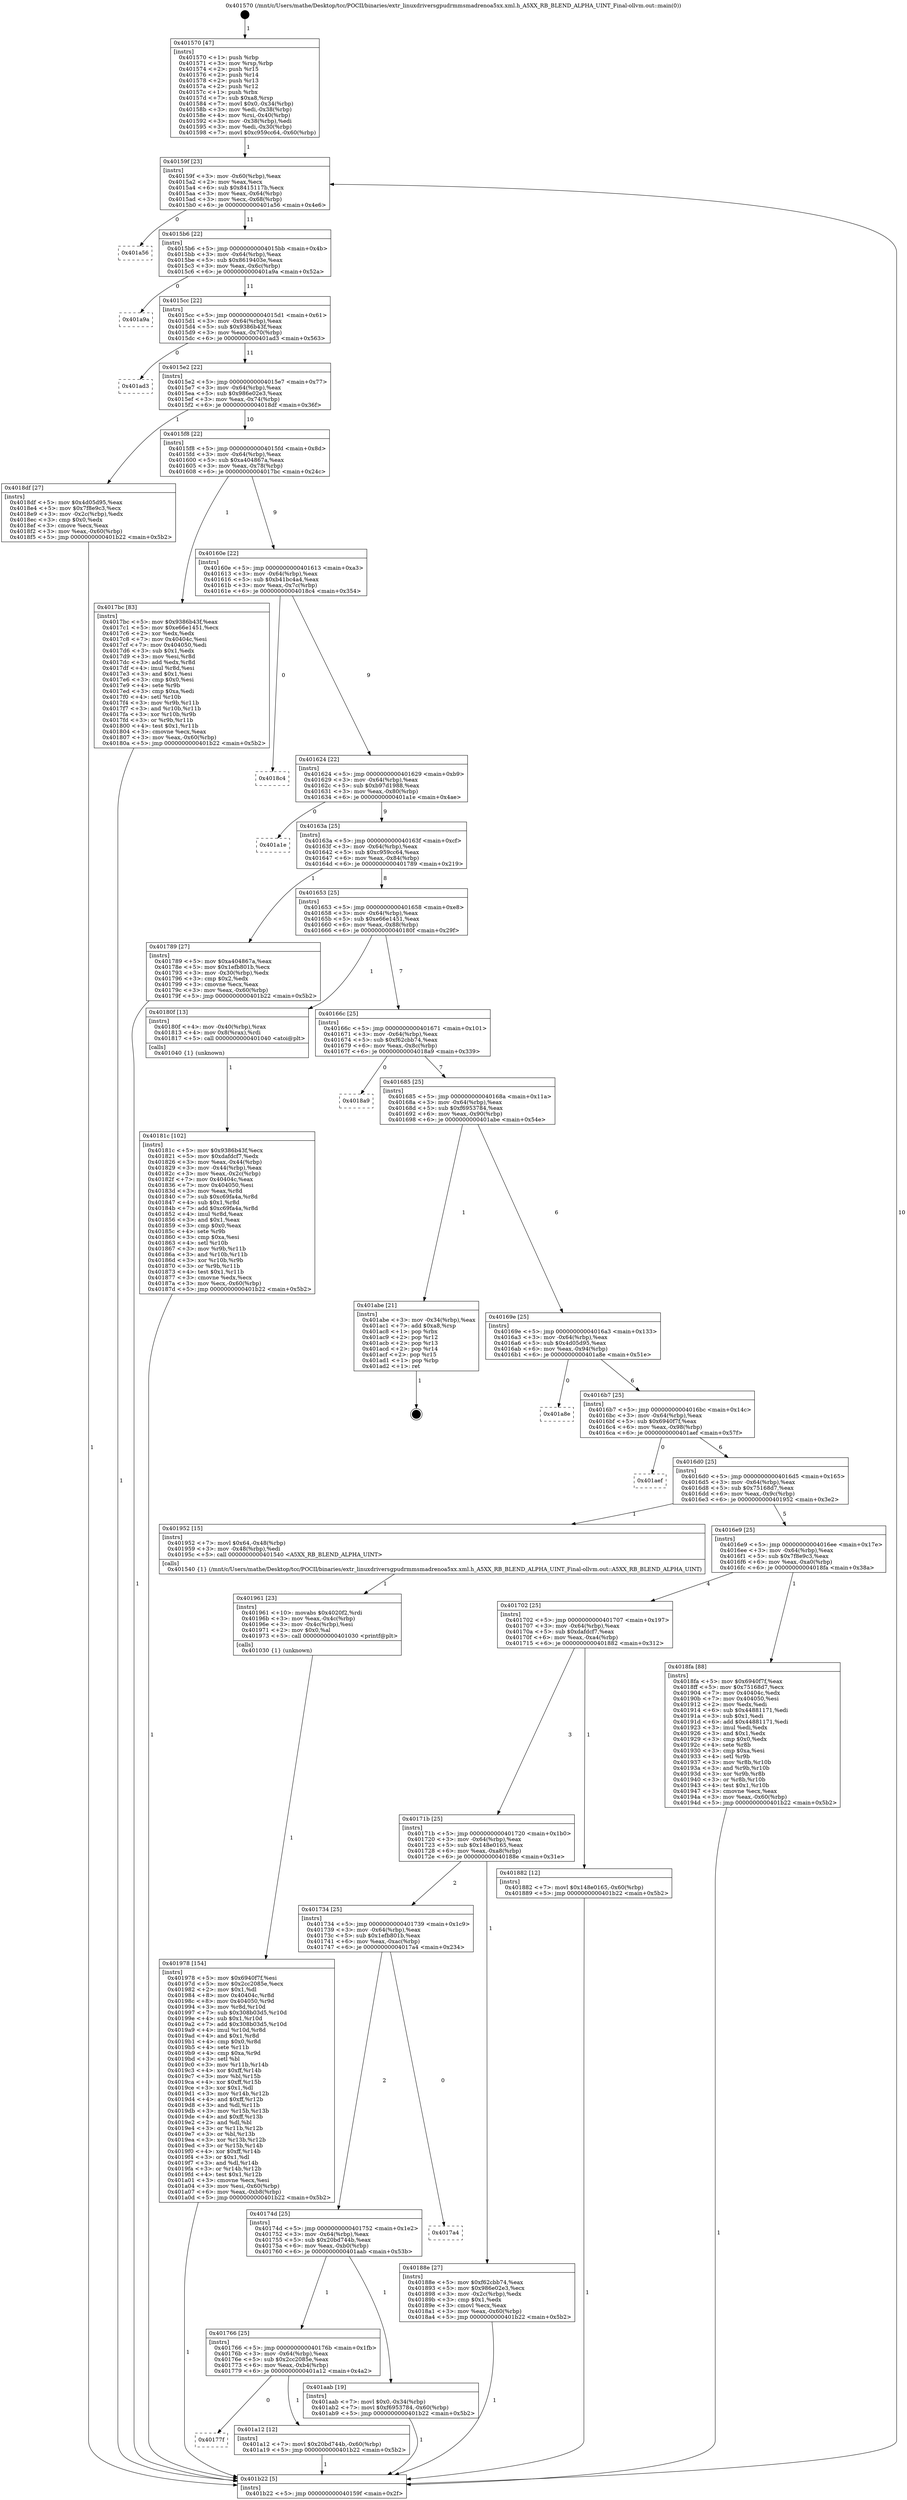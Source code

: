 digraph "0x401570" {
  label = "0x401570 (/mnt/c/Users/mathe/Desktop/tcc/POCII/binaries/extr_linuxdriversgpudrmmsmadrenoa5xx.xml.h_A5XX_RB_BLEND_ALPHA_UINT_Final-ollvm.out::main(0))"
  labelloc = "t"
  node[shape=record]

  Entry [label="",width=0.3,height=0.3,shape=circle,fillcolor=black,style=filled]
  "0x40159f" [label="{
     0x40159f [23]\l
     | [instrs]\l
     &nbsp;&nbsp;0x40159f \<+3\>: mov -0x60(%rbp),%eax\l
     &nbsp;&nbsp;0x4015a2 \<+2\>: mov %eax,%ecx\l
     &nbsp;&nbsp;0x4015a4 \<+6\>: sub $0x8415117b,%ecx\l
     &nbsp;&nbsp;0x4015aa \<+3\>: mov %eax,-0x64(%rbp)\l
     &nbsp;&nbsp;0x4015ad \<+3\>: mov %ecx,-0x68(%rbp)\l
     &nbsp;&nbsp;0x4015b0 \<+6\>: je 0000000000401a56 \<main+0x4e6\>\l
  }"]
  "0x401a56" [label="{
     0x401a56\l
  }", style=dashed]
  "0x4015b6" [label="{
     0x4015b6 [22]\l
     | [instrs]\l
     &nbsp;&nbsp;0x4015b6 \<+5\>: jmp 00000000004015bb \<main+0x4b\>\l
     &nbsp;&nbsp;0x4015bb \<+3\>: mov -0x64(%rbp),%eax\l
     &nbsp;&nbsp;0x4015be \<+5\>: sub $0x8619403e,%eax\l
     &nbsp;&nbsp;0x4015c3 \<+3\>: mov %eax,-0x6c(%rbp)\l
     &nbsp;&nbsp;0x4015c6 \<+6\>: je 0000000000401a9a \<main+0x52a\>\l
  }"]
  Exit [label="",width=0.3,height=0.3,shape=circle,fillcolor=black,style=filled,peripheries=2]
  "0x401a9a" [label="{
     0x401a9a\l
  }", style=dashed]
  "0x4015cc" [label="{
     0x4015cc [22]\l
     | [instrs]\l
     &nbsp;&nbsp;0x4015cc \<+5\>: jmp 00000000004015d1 \<main+0x61\>\l
     &nbsp;&nbsp;0x4015d1 \<+3\>: mov -0x64(%rbp),%eax\l
     &nbsp;&nbsp;0x4015d4 \<+5\>: sub $0x9386b43f,%eax\l
     &nbsp;&nbsp;0x4015d9 \<+3\>: mov %eax,-0x70(%rbp)\l
     &nbsp;&nbsp;0x4015dc \<+6\>: je 0000000000401ad3 \<main+0x563\>\l
  }"]
  "0x40177f" [label="{
     0x40177f\l
  }", style=dashed]
  "0x401ad3" [label="{
     0x401ad3\l
  }", style=dashed]
  "0x4015e2" [label="{
     0x4015e2 [22]\l
     | [instrs]\l
     &nbsp;&nbsp;0x4015e2 \<+5\>: jmp 00000000004015e7 \<main+0x77\>\l
     &nbsp;&nbsp;0x4015e7 \<+3\>: mov -0x64(%rbp),%eax\l
     &nbsp;&nbsp;0x4015ea \<+5\>: sub $0x986e02e3,%eax\l
     &nbsp;&nbsp;0x4015ef \<+3\>: mov %eax,-0x74(%rbp)\l
     &nbsp;&nbsp;0x4015f2 \<+6\>: je 00000000004018df \<main+0x36f\>\l
  }"]
  "0x401a12" [label="{
     0x401a12 [12]\l
     | [instrs]\l
     &nbsp;&nbsp;0x401a12 \<+7\>: movl $0x20bd744b,-0x60(%rbp)\l
     &nbsp;&nbsp;0x401a19 \<+5\>: jmp 0000000000401b22 \<main+0x5b2\>\l
  }"]
  "0x4018df" [label="{
     0x4018df [27]\l
     | [instrs]\l
     &nbsp;&nbsp;0x4018df \<+5\>: mov $0x4d05d95,%eax\l
     &nbsp;&nbsp;0x4018e4 \<+5\>: mov $0x7f8e9c3,%ecx\l
     &nbsp;&nbsp;0x4018e9 \<+3\>: mov -0x2c(%rbp),%edx\l
     &nbsp;&nbsp;0x4018ec \<+3\>: cmp $0x0,%edx\l
     &nbsp;&nbsp;0x4018ef \<+3\>: cmove %ecx,%eax\l
     &nbsp;&nbsp;0x4018f2 \<+3\>: mov %eax,-0x60(%rbp)\l
     &nbsp;&nbsp;0x4018f5 \<+5\>: jmp 0000000000401b22 \<main+0x5b2\>\l
  }"]
  "0x4015f8" [label="{
     0x4015f8 [22]\l
     | [instrs]\l
     &nbsp;&nbsp;0x4015f8 \<+5\>: jmp 00000000004015fd \<main+0x8d\>\l
     &nbsp;&nbsp;0x4015fd \<+3\>: mov -0x64(%rbp),%eax\l
     &nbsp;&nbsp;0x401600 \<+5\>: sub $0xa404867a,%eax\l
     &nbsp;&nbsp;0x401605 \<+3\>: mov %eax,-0x78(%rbp)\l
     &nbsp;&nbsp;0x401608 \<+6\>: je 00000000004017bc \<main+0x24c\>\l
  }"]
  "0x401766" [label="{
     0x401766 [25]\l
     | [instrs]\l
     &nbsp;&nbsp;0x401766 \<+5\>: jmp 000000000040176b \<main+0x1fb\>\l
     &nbsp;&nbsp;0x40176b \<+3\>: mov -0x64(%rbp),%eax\l
     &nbsp;&nbsp;0x40176e \<+5\>: sub $0x2cc2085e,%eax\l
     &nbsp;&nbsp;0x401773 \<+6\>: mov %eax,-0xb4(%rbp)\l
     &nbsp;&nbsp;0x401779 \<+6\>: je 0000000000401a12 \<main+0x4a2\>\l
  }"]
  "0x4017bc" [label="{
     0x4017bc [83]\l
     | [instrs]\l
     &nbsp;&nbsp;0x4017bc \<+5\>: mov $0x9386b43f,%eax\l
     &nbsp;&nbsp;0x4017c1 \<+5\>: mov $0xe66e1451,%ecx\l
     &nbsp;&nbsp;0x4017c6 \<+2\>: xor %edx,%edx\l
     &nbsp;&nbsp;0x4017c8 \<+7\>: mov 0x40404c,%esi\l
     &nbsp;&nbsp;0x4017cf \<+7\>: mov 0x404050,%edi\l
     &nbsp;&nbsp;0x4017d6 \<+3\>: sub $0x1,%edx\l
     &nbsp;&nbsp;0x4017d9 \<+3\>: mov %esi,%r8d\l
     &nbsp;&nbsp;0x4017dc \<+3\>: add %edx,%r8d\l
     &nbsp;&nbsp;0x4017df \<+4\>: imul %r8d,%esi\l
     &nbsp;&nbsp;0x4017e3 \<+3\>: and $0x1,%esi\l
     &nbsp;&nbsp;0x4017e6 \<+3\>: cmp $0x0,%esi\l
     &nbsp;&nbsp;0x4017e9 \<+4\>: sete %r9b\l
     &nbsp;&nbsp;0x4017ed \<+3\>: cmp $0xa,%edi\l
     &nbsp;&nbsp;0x4017f0 \<+4\>: setl %r10b\l
     &nbsp;&nbsp;0x4017f4 \<+3\>: mov %r9b,%r11b\l
     &nbsp;&nbsp;0x4017f7 \<+3\>: and %r10b,%r11b\l
     &nbsp;&nbsp;0x4017fa \<+3\>: xor %r10b,%r9b\l
     &nbsp;&nbsp;0x4017fd \<+3\>: or %r9b,%r11b\l
     &nbsp;&nbsp;0x401800 \<+4\>: test $0x1,%r11b\l
     &nbsp;&nbsp;0x401804 \<+3\>: cmovne %ecx,%eax\l
     &nbsp;&nbsp;0x401807 \<+3\>: mov %eax,-0x60(%rbp)\l
     &nbsp;&nbsp;0x40180a \<+5\>: jmp 0000000000401b22 \<main+0x5b2\>\l
  }"]
  "0x40160e" [label="{
     0x40160e [22]\l
     | [instrs]\l
     &nbsp;&nbsp;0x40160e \<+5\>: jmp 0000000000401613 \<main+0xa3\>\l
     &nbsp;&nbsp;0x401613 \<+3\>: mov -0x64(%rbp),%eax\l
     &nbsp;&nbsp;0x401616 \<+5\>: sub $0xb41bc4a4,%eax\l
     &nbsp;&nbsp;0x40161b \<+3\>: mov %eax,-0x7c(%rbp)\l
     &nbsp;&nbsp;0x40161e \<+6\>: je 00000000004018c4 \<main+0x354\>\l
  }"]
  "0x401aab" [label="{
     0x401aab [19]\l
     | [instrs]\l
     &nbsp;&nbsp;0x401aab \<+7\>: movl $0x0,-0x34(%rbp)\l
     &nbsp;&nbsp;0x401ab2 \<+7\>: movl $0xf6953784,-0x60(%rbp)\l
     &nbsp;&nbsp;0x401ab9 \<+5\>: jmp 0000000000401b22 \<main+0x5b2\>\l
  }"]
  "0x4018c4" [label="{
     0x4018c4\l
  }", style=dashed]
  "0x401624" [label="{
     0x401624 [22]\l
     | [instrs]\l
     &nbsp;&nbsp;0x401624 \<+5\>: jmp 0000000000401629 \<main+0xb9\>\l
     &nbsp;&nbsp;0x401629 \<+3\>: mov -0x64(%rbp),%eax\l
     &nbsp;&nbsp;0x40162c \<+5\>: sub $0xb97d1988,%eax\l
     &nbsp;&nbsp;0x401631 \<+3\>: mov %eax,-0x80(%rbp)\l
     &nbsp;&nbsp;0x401634 \<+6\>: je 0000000000401a1e \<main+0x4ae\>\l
  }"]
  "0x40174d" [label="{
     0x40174d [25]\l
     | [instrs]\l
     &nbsp;&nbsp;0x40174d \<+5\>: jmp 0000000000401752 \<main+0x1e2\>\l
     &nbsp;&nbsp;0x401752 \<+3\>: mov -0x64(%rbp),%eax\l
     &nbsp;&nbsp;0x401755 \<+5\>: sub $0x20bd744b,%eax\l
     &nbsp;&nbsp;0x40175a \<+6\>: mov %eax,-0xb0(%rbp)\l
     &nbsp;&nbsp;0x401760 \<+6\>: je 0000000000401aab \<main+0x53b\>\l
  }"]
  "0x401a1e" [label="{
     0x401a1e\l
  }", style=dashed]
  "0x40163a" [label="{
     0x40163a [25]\l
     | [instrs]\l
     &nbsp;&nbsp;0x40163a \<+5\>: jmp 000000000040163f \<main+0xcf\>\l
     &nbsp;&nbsp;0x40163f \<+3\>: mov -0x64(%rbp),%eax\l
     &nbsp;&nbsp;0x401642 \<+5\>: sub $0xc959cc64,%eax\l
     &nbsp;&nbsp;0x401647 \<+6\>: mov %eax,-0x84(%rbp)\l
     &nbsp;&nbsp;0x40164d \<+6\>: je 0000000000401789 \<main+0x219\>\l
  }"]
  "0x4017a4" [label="{
     0x4017a4\l
  }", style=dashed]
  "0x401789" [label="{
     0x401789 [27]\l
     | [instrs]\l
     &nbsp;&nbsp;0x401789 \<+5\>: mov $0xa404867a,%eax\l
     &nbsp;&nbsp;0x40178e \<+5\>: mov $0x1efb801b,%ecx\l
     &nbsp;&nbsp;0x401793 \<+3\>: mov -0x30(%rbp),%edx\l
     &nbsp;&nbsp;0x401796 \<+3\>: cmp $0x2,%edx\l
     &nbsp;&nbsp;0x401799 \<+3\>: cmovne %ecx,%eax\l
     &nbsp;&nbsp;0x40179c \<+3\>: mov %eax,-0x60(%rbp)\l
     &nbsp;&nbsp;0x40179f \<+5\>: jmp 0000000000401b22 \<main+0x5b2\>\l
  }"]
  "0x401653" [label="{
     0x401653 [25]\l
     | [instrs]\l
     &nbsp;&nbsp;0x401653 \<+5\>: jmp 0000000000401658 \<main+0xe8\>\l
     &nbsp;&nbsp;0x401658 \<+3\>: mov -0x64(%rbp),%eax\l
     &nbsp;&nbsp;0x40165b \<+5\>: sub $0xe66e1451,%eax\l
     &nbsp;&nbsp;0x401660 \<+6\>: mov %eax,-0x88(%rbp)\l
     &nbsp;&nbsp;0x401666 \<+6\>: je 000000000040180f \<main+0x29f\>\l
  }"]
  "0x401b22" [label="{
     0x401b22 [5]\l
     | [instrs]\l
     &nbsp;&nbsp;0x401b22 \<+5\>: jmp 000000000040159f \<main+0x2f\>\l
  }"]
  "0x401570" [label="{
     0x401570 [47]\l
     | [instrs]\l
     &nbsp;&nbsp;0x401570 \<+1\>: push %rbp\l
     &nbsp;&nbsp;0x401571 \<+3\>: mov %rsp,%rbp\l
     &nbsp;&nbsp;0x401574 \<+2\>: push %r15\l
     &nbsp;&nbsp;0x401576 \<+2\>: push %r14\l
     &nbsp;&nbsp;0x401578 \<+2\>: push %r13\l
     &nbsp;&nbsp;0x40157a \<+2\>: push %r12\l
     &nbsp;&nbsp;0x40157c \<+1\>: push %rbx\l
     &nbsp;&nbsp;0x40157d \<+7\>: sub $0xa8,%rsp\l
     &nbsp;&nbsp;0x401584 \<+7\>: movl $0x0,-0x34(%rbp)\l
     &nbsp;&nbsp;0x40158b \<+3\>: mov %edi,-0x38(%rbp)\l
     &nbsp;&nbsp;0x40158e \<+4\>: mov %rsi,-0x40(%rbp)\l
     &nbsp;&nbsp;0x401592 \<+3\>: mov -0x38(%rbp),%edi\l
     &nbsp;&nbsp;0x401595 \<+3\>: mov %edi,-0x30(%rbp)\l
     &nbsp;&nbsp;0x401598 \<+7\>: movl $0xc959cc64,-0x60(%rbp)\l
  }"]
  "0x401978" [label="{
     0x401978 [154]\l
     | [instrs]\l
     &nbsp;&nbsp;0x401978 \<+5\>: mov $0x6940f7f,%esi\l
     &nbsp;&nbsp;0x40197d \<+5\>: mov $0x2cc2085e,%ecx\l
     &nbsp;&nbsp;0x401982 \<+2\>: mov $0x1,%dl\l
     &nbsp;&nbsp;0x401984 \<+8\>: mov 0x40404c,%r8d\l
     &nbsp;&nbsp;0x40198c \<+8\>: mov 0x404050,%r9d\l
     &nbsp;&nbsp;0x401994 \<+3\>: mov %r8d,%r10d\l
     &nbsp;&nbsp;0x401997 \<+7\>: sub $0x308b03d5,%r10d\l
     &nbsp;&nbsp;0x40199e \<+4\>: sub $0x1,%r10d\l
     &nbsp;&nbsp;0x4019a2 \<+7\>: add $0x308b03d5,%r10d\l
     &nbsp;&nbsp;0x4019a9 \<+4\>: imul %r10d,%r8d\l
     &nbsp;&nbsp;0x4019ad \<+4\>: and $0x1,%r8d\l
     &nbsp;&nbsp;0x4019b1 \<+4\>: cmp $0x0,%r8d\l
     &nbsp;&nbsp;0x4019b5 \<+4\>: sete %r11b\l
     &nbsp;&nbsp;0x4019b9 \<+4\>: cmp $0xa,%r9d\l
     &nbsp;&nbsp;0x4019bd \<+3\>: setl %bl\l
     &nbsp;&nbsp;0x4019c0 \<+3\>: mov %r11b,%r14b\l
     &nbsp;&nbsp;0x4019c3 \<+4\>: xor $0xff,%r14b\l
     &nbsp;&nbsp;0x4019c7 \<+3\>: mov %bl,%r15b\l
     &nbsp;&nbsp;0x4019ca \<+4\>: xor $0xff,%r15b\l
     &nbsp;&nbsp;0x4019ce \<+3\>: xor $0x1,%dl\l
     &nbsp;&nbsp;0x4019d1 \<+3\>: mov %r14b,%r12b\l
     &nbsp;&nbsp;0x4019d4 \<+4\>: and $0xff,%r12b\l
     &nbsp;&nbsp;0x4019d8 \<+3\>: and %dl,%r11b\l
     &nbsp;&nbsp;0x4019db \<+3\>: mov %r15b,%r13b\l
     &nbsp;&nbsp;0x4019de \<+4\>: and $0xff,%r13b\l
     &nbsp;&nbsp;0x4019e2 \<+2\>: and %dl,%bl\l
     &nbsp;&nbsp;0x4019e4 \<+3\>: or %r11b,%r12b\l
     &nbsp;&nbsp;0x4019e7 \<+3\>: or %bl,%r13b\l
     &nbsp;&nbsp;0x4019ea \<+3\>: xor %r13b,%r12b\l
     &nbsp;&nbsp;0x4019ed \<+3\>: or %r15b,%r14b\l
     &nbsp;&nbsp;0x4019f0 \<+4\>: xor $0xff,%r14b\l
     &nbsp;&nbsp;0x4019f4 \<+3\>: or $0x1,%dl\l
     &nbsp;&nbsp;0x4019f7 \<+3\>: and %dl,%r14b\l
     &nbsp;&nbsp;0x4019fa \<+3\>: or %r14b,%r12b\l
     &nbsp;&nbsp;0x4019fd \<+4\>: test $0x1,%r12b\l
     &nbsp;&nbsp;0x401a01 \<+3\>: cmovne %ecx,%esi\l
     &nbsp;&nbsp;0x401a04 \<+3\>: mov %esi,-0x60(%rbp)\l
     &nbsp;&nbsp;0x401a07 \<+6\>: mov %eax,-0xb8(%rbp)\l
     &nbsp;&nbsp;0x401a0d \<+5\>: jmp 0000000000401b22 \<main+0x5b2\>\l
  }"]
  "0x40180f" [label="{
     0x40180f [13]\l
     | [instrs]\l
     &nbsp;&nbsp;0x40180f \<+4\>: mov -0x40(%rbp),%rax\l
     &nbsp;&nbsp;0x401813 \<+4\>: mov 0x8(%rax),%rdi\l
     &nbsp;&nbsp;0x401817 \<+5\>: call 0000000000401040 \<atoi@plt\>\l
     | [calls]\l
     &nbsp;&nbsp;0x401040 \{1\} (unknown)\l
  }"]
  "0x40166c" [label="{
     0x40166c [25]\l
     | [instrs]\l
     &nbsp;&nbsp;0x40166c \<+5\>: jmp 0000000000401671 \<main+0x101\>\l
     &nbsp;&nbsp;0x401671 \<+3\>: mov -0x64(%rbp),%eax\l
     &nbsp;&nbsp;0x401674 \<+5\>: sub $0xf62cbb74,%eax\l
     &nbsp;&nbsp;0x401679 \<+6\>: mov %eax,-0x8c(%rbp)\l
     &nbsp;&nbsp;0x40167f \<+6\>: je 00000000004018a9 \<main+0x339\>\l
  }"]
  "0x40181c" [label="{
     0x40181c [102]\l
     | [instrs]\l
     &nbsp;&nbsp;0x40181c \<+5\>: mov $0x9386b43f,%ecx\l
     &nbsp;&nbsp;0x401821 \<+5\>: mov $0xdafdcf7,%edx\l
     &nbsp;&nbsp;0x401826 \<+3\>: mov %eax,-0x44(%rbp)\l
     &nbsp;&nbsp;0x401829 \<+3\>: mov -0x44(%rbp),%eax\l
     &nbsp;&nbsp;0x40182c \<+3\>: mov %eax,-0x2c(%rbp)\l
     &nbsp;&nbsp;0x40182f \<+7\>: mov 0x40404c,%eax\l
     &nbsp;&nbsp;0x401836 \<+7\>: mov 0x404050,%esi\l
     &nbsp;&nbsp;0x40183d \<+3\>: mov %eax,%r8d\l
     &nbsp;&nbsp;0x401840 \<+7\>: sub $0xc69fa4a,%r8d\l
     &nbsp;&nbsp;0x401847 \<+4\>: sub $0x1,%r8d\l
     &nbsp;&nbsp;0x40184b \<+7\>: add $0xc69fa4a,%r8d\l
     &nbsp;&nbsp;0x401852 \<+4\>: imul %r8d,%eax\l
     &nbsp;&nbsp;0x401856 \<+3\>: and $0x1,%eax\l
     &nbsp;&nbsp;0x401859 \<+3\>: cmp $0x0,%eax\l
     &nbsp;&nbsp;0x40185c \<+4\>: sete %r9b\l
     &nbsp;&nbsp;0x401860 \<+3\>: cmp $0xa,%esi\l
     &nbsp;&nbsp;0x401863 \<+4\>: setl %r10b\l
     &nbsp;&nbsp;0x401867 \<+3\>: mov %r9b,%r11b\l
     &nbsp;&nbsp;0x40186a \<+3\>: and %r10b,%r11b\l
     &nbsp;&nbsp;0x40186d \<+3\>: xor %r10b,%r9b\l
     &nbsp;&nbsp;0x401870 \<+3\>: or %r9b,%r11b\l
     &nbsp;&nbsp;0x401873 \<+4\>: test $0x1,%r11b\l
     &nbsp;&nbsp;0x401877 \<+3\>: cmovne %edx,%ecx\l
     &nbsp;&nbsp;0x40187a \<+3\>: mov %ecx,-0x60(%rbp)\l
     &nbsp;&nbsp;0x40187d \<+5\>: jmp 0000000000401b22 \<main+0x5b2\>\l
  }"]
  "0x401961" [label="{
     0x401961 [23]\l
     | [instrs]\l
     &nbsp;&nbsp;0x401961 \<+10\>: movabs $0x4020f2,%rdi\l
     &nbsp;&nbsp;0x40196b \<+3\>: mov %eax,-0x4c(%rbp)\l
     &nbsp;&nbsp;0x40196e \<+3\>: mov -0x4c(%rbp),%esi\l
     &nbsp;&nbsp;0x401971 \<+2\>: mov $0x0,%al\l
     &nbsp;&nbsp;0x401973 \<+5\>: call 0000000000401030 \<printf@plt\>\l
     | [calls]\l
     &nbsp;&nbsp;0x401030 \{1\} (unknown)\l
  }"]
  "0x4018a9" [label="{
     0x4018a9\l
  }", style=dashed]
  "0x401685" [label="{
     0x401685 [25]\l
     | [instrs]\l
     &nbsp;&nbsp;0x401685 \<+5\>: jmp 000000000040168a \<main+0x11a\>\l
     &nbsp;&nbsp;0x40168a \<+3\>: mov -0x64(%rbp),%eax\l
     &nbsp;&nbsp;0x40168d \<+5\>: sub $0xf6953784,%eax\l
     &nbsp;&nbsp;0x401692 \<+6\>: mov %eax,-0x90(%rbp)\l
     &nbsp;&nbsp;0x401698 \<+6\>: je 0000000000401abe \<main+0x54e\>\l
  }"]
  "0x401734" [label="{
     0x401734 [25]\l
     | [instrs]\l
     &nbsp;&nbsp;0x401734 \<+5\>: jmp 0000000000401739 \<main+0x1c9\>\l
     &nbsp;&nbsp;0x401739 \<+3\>: mov -0x64(%rbp),%eax\l
     &nbsp;&nbsp;0x40173c \<+5\>: sub $0x1efb801b,%eax\l
     &nbsp;&nbsp;0x401741 \<+6\>: mov %eax,-0xac(%rbp)\l
     &nbsp;&nbsp;0x401747 \<+6\>: je 00000000004017a4 \<main+0x234\>\l
  }"]
  "0x401abe" [label="{
     0x401abe [21]\l
     | [instrs]\l
     &nbsp;&nbsp;0x401abe \<+3\>: mov -0x34(%rbp),%eax\l
     &nbsp;&nbsp;0x401ac1 \<+7\>: add $0xa8,%rsp\l
     &nbsp;&nbsp;0x401ac8 \<+1\>: pop %rbx\l
     &nbsp;&nbsp;0x401ac9 \<+2\>: pop %r12\l
     &nbsp;&nbsp;0x401acb \<+2\>: pop %r13\l
     &nbsp;&nbsp;0x401acd \<+2\>: pop %r14\l
     &nbsp;&nbsp;0x401acf \<+2\>: pop %r15\l
     &nbsp;&nbsp;0x401ad1 \<+1\>: pop %rbp\l
     &nbsp;&nbsp;0x401ad2 \<+1\>: ret\l
  }"]
  "0x40169e" [label="{
     0x40169e [25]\l
     | [instrs]\l
     &nbsp;&nbsp;0x40169e \<+5\>: jmp 00000000004016a3 \<main+0x133\>\l
     &nbsp;&nbsp;0x4016a3 \<+3\>: mov -0x64(%rbp),%eax\l
     &nbsp;&nbsp;0x4016a6 \<+5\>: sub $0x4d05d95,%eax\l
     &nbsp;&nbsp;0x4016ab \<+6\>: mov %eax,-0x94(%rbp)\l
     &nbsp;&nbsp;0x4016b1 \<+6\>: je 0000000000401a8e \<main+0x51e\>\l
  }"]
  "0x40188e" [label="{
     0x40188e [27]\l
     | [instrs]\l
     &nbsp;&nbsp;0x40188e \<+5\>: mov $0xf62cbb74,%eax\l
     &nbsp;&nbsp;0x401893 \<+5\>: mov $0x986e02e3,%ecx\l
     &nbsp;&nbsp;0x401898 \<+3\>: mov -0x2c(%rbp),%edx\l
     &nbsp;&nbsp;0x40189b \<+3\>: cmp $0x1,%edx\l
     &nbsp;&nbsp;0x40189e \<+3\>: cmovl %ecx,%eax\l
     &nbsp;&nbsp;0x4018a1 \<+3\>: mov %eax,-0x60(%rbp)\l
     &nbsp;&nbsp;0x4018a4 \<+5\>: jmp 0000000000401b22 \<main+0x5b2\>\l
  }"]
  "0x401a8e" [label="{
     0x401a8e\l
  }", style=dashed]
  "0x4016b7" [label="{
     0x4016b7 [25]\l
     | [instrs]\l
     &nbsp;&nbsp;0x4016b7 \<+5\>: jmp 00000000004016bc \<main+0x14c\>\l
     &nbsp;&nbsp;0x4016bc \<+3\>: mov -0x64(%rbp),%eax\l
     &nbsp;&nbsp;0x4016bf \<+5\>: sub $0x6940f7f,%eax\l
     &nbsp;&nbsp;0x4016c4 \<+6\>: mov %eax,-0x98(%rbp)\l
     &nbsp;&nbsp;0x4016ca \<+6\>: je 0000000000401aef \<main+0x57f\>\l
  }"]
  "0x40171b" [label="{
     0x40171b [25]\l
     | [instrs]\l
     &nbsp;&nbsp;0x40171b \<+5\>: jmp 0000000000401720 \<main+0x1b0\>\l
     &nbsp;&nbsp;0x401720 \<+3\>: mov -0x64(%rbp),%eax\l
     &nbsp;&nbsp;0x401723 \<+5\>: sub $0x148e0165,%eax\l
     &nbsp;&nbsp;0x401728 \<+6\>: mov %eax,-0xa8(%rbp)\l
     &nbsp;&nbsp;0x40172e \<+6\>: je 000000000040188e \<main+0x31e\>\l
  }"]
  "0x401aef" [label="{
     0x401aef\l
  }", style=dashed]
  "0x4016d0" [label="{
     0x4016d0 [25]\l
     | [instrs]\l
     &nbsp;&nbsp;0x4016d0 \<+5\>: jmp 00000000004016d5 \<main+0x165\>\l
     &nbsp;&nbsp;0x4016d5 \<+3\>: mov -0x64(%rbp),%eax\l
     &nbsp;&nbsp;0x4016d8 \<+5\>: sub $0x75168d7,%eax\l
     &nbsp;&nbsp;0x4016dd \<+6\>: mov %eax,-0x9c(%rbp)\l
     &nbsp;&nbsp;0x4016e3 \<+6\>: je 0000000000401952 \<main+0x3e2\>\l
  }"]
  "0x401882" [label="{
     0x401882 [12]\l
     | [instrs]\l
     &nbsp;&nbsp;0x401882 \<+7\>: movl $0x148e0165,-0x60(%rbp)\l
     &nbsp;&nbsp;0x401889 \<+5\>: jmp 0000000000401b22 \<main+0x5b2\>\l
  }"]
  "0x401952" [label="{
     0x401952 [15]\l
     | [instrs]\l
     &nbsp;&nbsp;0x401952 \<+7\>: movl $0x64,-0x48(%rbp)\l
     &nbsp;&nbsp;0x401959 \<+3\>: mov -0x48(%rbp),%edi\l
     &nbsp;&nbsp;0x40195c \<+5\>: call 0000000000401540 \<A5XX_RB_BLEND_ALPHA_UINT\>\l
     | [calls]\l
     &nbsp;&nbsp;0x401540 \{1\} (/mnt/c/Users/mathe/Desktop/tcc/POCII/binaries/extr_linuxdriversgpudrmmsmadrenoa5xx.xml.h_A5XX_RB_BLEND_ALPHA_UINT_Final-ollvm.out::A5XX_RB_BLEND_ALPHA_UINT)\l
  }"]
  "0x4016e9" [label="{
     0x4016e9 [25]\l
     | [instrs]\l
     &nbsp;&nbsp;0x4016e9 \<+5\>: jmp 00000000004016ee \<main+0x17e\>\l
     &nbsp;&nbsp;0x4016ee \<+3\>: mov -0x64(%rbp),%eax\l
     &nbsp;&nbsp;0x4016f1 \<+5\>: sub $0x7f8e9c3,%eax\l
     &nbsp;&nbsp;0x4016f6 \<+6\>: mov %eax,-0xa0(%rbp)\l
     &nbsp;&nbsp;0x4016fc \<+6\>: je 00000000004018fa \<main+0x38a\>\l
  }"]
  "0x401702" [label="{
     0x401702 [25]\l
     | [instrs]\l
     &nbsp;&nbsp;0x401702 \<+5\>: jmp 0000000000401707 \<main+0x197\>\l
     &nbsp;&nbsp;0x401707 \<+3\>: mov -0x64(%rbp),%eax\l
     &nbsp;&nbsp;0x40170a \<+5\>: sub $0xdafdcf7,%eax\l
     &nbsp;&nbsp;0x40170f \<+6\>: mov %eax,-0xa4(%rbp)\l
     &nbsp;&nbsp;0x401715 \<+6\>: je 0000000000401882 \<main+0x312\>\l
  }"]
  "0x4018fa" [label="{
     0x4018fa [88]\l
     | [instrs]\l
     &nbsp;&nbsp;0x4018fa \<+5\>: mov $0x6940f7f,%eax\l
     &nbsp;&nbsp;0x4018ff \<+5\>: mov $0x75168d7,%ecx\l
     &nbsp;&nbsp;0x401904 \<+7\>: mov 0x40404c,%edx\l
     &nbsp;&nbsp;0x40190b \<+7\>: mov 0x404050,%esi\l
     &nbsp;&nbsp;0x401912 \<+2\>: mov %edx,%edi\l
     &nbsp;&nbsp;0x401914 \<+6\>: sub $0x44881171,%edi\l
     &nbsp;&nbsp;0x40191a \<+3\>: sub $0x1,%edi\l
     &nbsp;&nbsp;0x40191d \<+6\>: add $0x44881171,%edi\l
     &nbsp;&nbsp;0x401923 \<+3\>: imul %edi,%edx\l
     &nbsp;&nbsp;0x401926 \<+3\>: and $0x1,%edx\l
     &nbsp;&nbsp;0x401929 \<+3\>: cmp $0x0,%edx\l
     &nbsp;&nbsp;0x40192c \<+4\>: sete %r8b\l
     &nbsp;&nbsp;0x401930 \<+3\>: cmp $0xa,%esi\l
     &nbsp;&nbsp;0x401933 \<+4\>: setl %r9b\l
     &nbsp;&nbsp;0x401937 \<+3\>: mov %r8b,%r10b\l
     &nbsp;&nbsp;0x40193a \<+3\>: and %r9b,%r10b\l
     &nbsp;&nbsp;0x40193d \<+3\>: xor %r9b,%r8b\l
     &nbsp;&nbsp;0x401940 \<+3\>: or %r8b,%r10b\l
     &nbsp;&nbsp;0x401943 \<+4\>: test $0x1,%r10b\l
     &nbsp;&nbsp;0x401947 \<+3\>: cmovne %ecx,%eax\l
     &nbsp;&nbsp;0x40194a \<+3\>: mov %eax,-0x60(%rbp)\l
     &nbsp;&nbsp;0x40194d \<+5\>: jmp 0000000000401b22 \<main+0x5b2\>\l
  }"]
  Entry -> "0x401570" [label=" 1"]
  "0x40159f" -> "0x401a56" [label=" 0"]
  "0x40159f" -> "0x4015b6" [label=" 11"]
  "0x401abe" -> Exit [label=" 1"]
  "0x4015b6" -> "0x401a9a" [label=" 0"]
  "0x4015b6" -> "0x4015cc" [label=" 11"]
  "0x401aab" -> "0x401b22" [label=" 1"]
  "0x4015cc" -> "0x401ad3" [label=" 0"]
  "0x4015cc" -> "0x4015e2" [label=" 11"]
  "0x401a12" -> "0x401b22" [label=" 1"]
  "0x4015e2" -> "0x4018df" [label=" 1"]
  "0x4015e2" -> "0x4015f8" [label=" 10"]
  "0x401766" -> "0x40177f" [label=" 0"]
  "0x4015f8" -> "0x4017bc" [label=" 1"]
  "0x4015f8" -> "0x40160e" [label=" 9"]
  "0x401766" -> "0x401a12" [label=" 1"]
  "0x40160e" -> "0x4018c4" [label=" 0"]
  "0x40160e" -> "0x401624" [label=" 9"]
  "0x40174d" -> "0x401766" [label=" 1"]
  "0x401624" -> "0x401a1e" [label=" 0"]
  "0x401624" -> "0x40163a" [label=" 9"]
  "0x40174d" -> "0x401aab" [label=" 1"]
  "0x40163a" -> "0x401789" [label=" 1"]
  "0x40163a" -> "0x401653" [label=" 8"]
  "0x401789" -> "0x401b22" [label=" 1"]
  "0x401570" -> "0x40159f" [label=" 1"]
  "0x401b22" -> "0x40159f" [label=" 10"]
  "0x4017bc" -> "0x401b22" [label=" 1"]
  "0x401734" -> "0x40174d" [label=" 2"]
  "0x401653" -> "0x40180f" [label=" 1"]
  "0x401653" -> "0x40166c" [label=" 7"]
  "0x40180f" -> "0x40181c" [label=" 1"]
  "0x40181c" -> "0x401b22" [label=" 1"]
  "0x401734" -> "0x4017a4" [label=" 0"]
  "0x40166c" -> "0x4018a9" [label=" 0"]
  "0x40166c" -> "0x401685" [label=" 7"]
  "0x401978" -> "0x401b22" [label=" 1"]
  "0x401685" -> "0x401abe" [label=" 1"]
  "0x401685" -> "0x40169e" [label=" 6"]
  "0x401961" -> "0x401978" [label=" 1"]
  "0x40169e" -> "0x401a8e" [label=" 0"]
  "0x40169e" -> "0x4016b7" [label=" 6"]
  "0x401952" -> "0x401961" [label=" 1"]
  "0x4016b7" -> "0x401aef" [label=" 0"]
  "0x4016b7" -> "0x4016d0" [label=" 6"]
  "0x4018df" -> "0x401b22" [label=" 1"]
  "0x4016d0" -> "0x401952" [label=" 1"]
  "0x4016d0" -> "0x4016e9" [label=" 5"]
  "0x40188e" -> "0x401b22" [label=" 1"]
  "0x4016e9" -> "0x4018fa" [label=" 1"]
  "0x4016e9" -> "0x401702" [label=" 4"]
  "0x40171b" -> "0x401734" [label=" 2"]
  "0x401702" -> "0x401882" [label=" 1"]
  "0x401702" -> "0x40171b" [label=" 3"]
  "0x401882" -> "0x401b22" [label=" 1"]
  "0x4018fa" -> "0x401b22" [label=" 1"]
  "0x40171b" -> "0x40188e" [label=" 1"]
}
